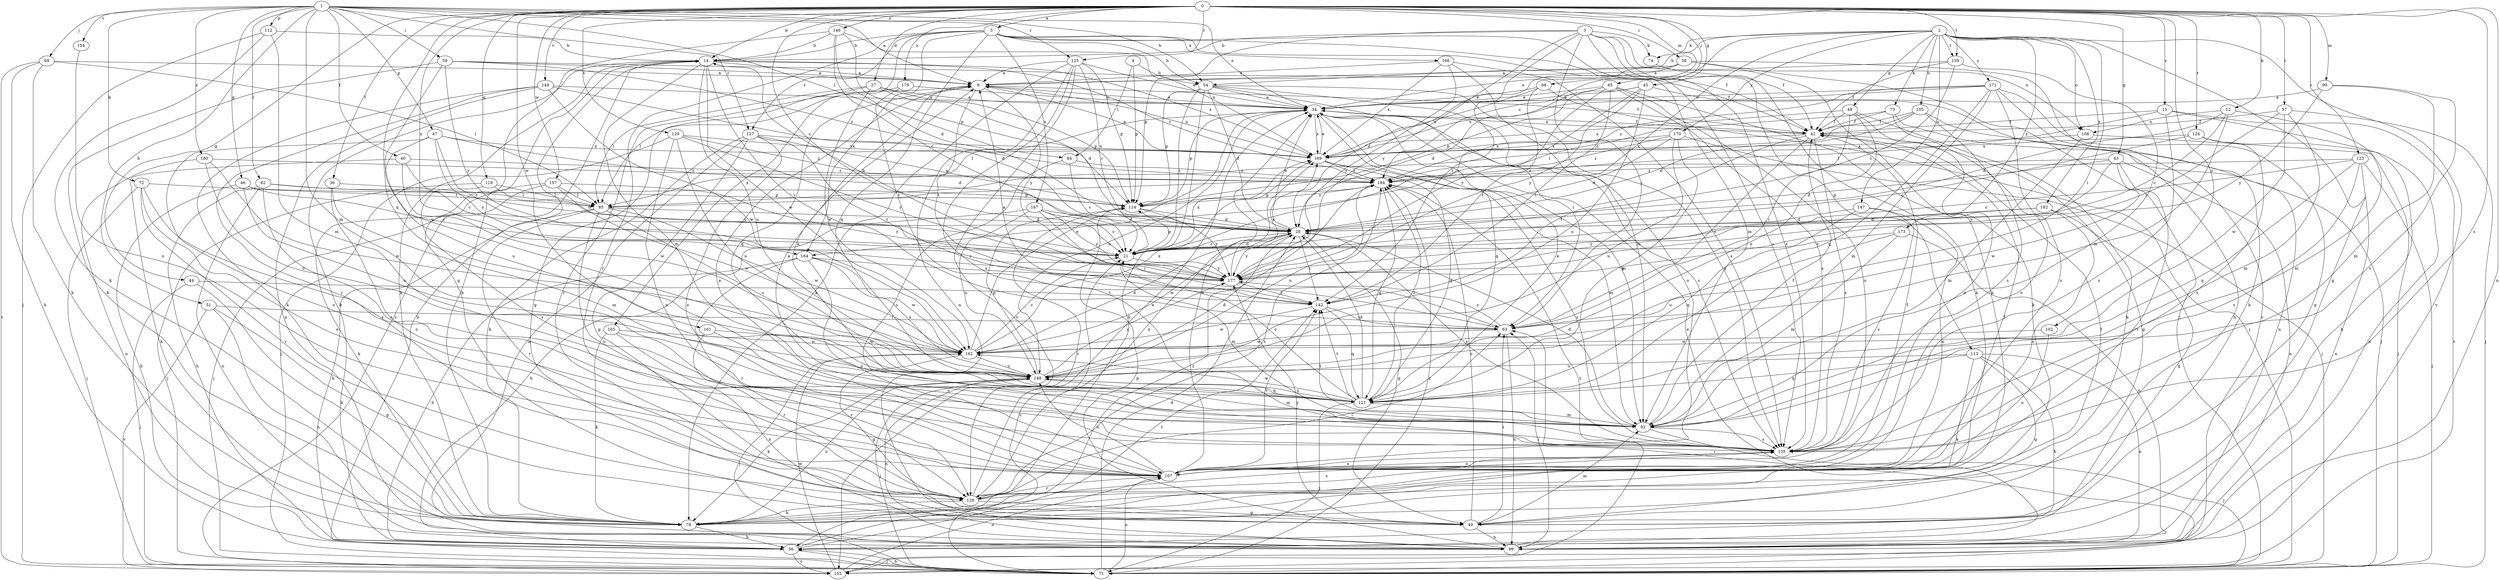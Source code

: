 strict digraph  {
0;
1;
2;
3;
4;
5;
6;
12;
14;
15;
21;
27;
28;
34;
36;
40;
42;
43;
44;
45;
46;
47;
48;
49;
51;
54;
56;
57;
58;
59;
63;
65;
69;
71;
72;
73;
74;
78;
82;
84;
85;
88;
90;
92;
99;
102;
105;
106;
107;
112;
113;
114;
118;
121;
123;
124;
125;
127;
128;
129;
135;
139;
142;
146;
147;
148;
149;
154;
155;
157;
161;
162;
164;
165;
166;
167;
169;
170;
171;
173;
177;
179;
180;
182;
184;
0 -> 5  [label=a];
0 -> 12  [label=b];
0 -> 14  [label=b];
0 -> 15  [label=c];
0 -> 21  [label=c];
0 -> 27  [label=d];
0 -> 36  [label=f];
0 -> 43  [label=g];
0 -> 44  [label=g];
0 -> 45  [label=g];
0 -> 57  [label=i];
0 -> 58  [label=i];
0 -> 65  [label=j];
0 -> 88  [label=m];
0 -> 90  [label=m];
0 -> 99  [label=n];
0 -> 102  [label=o];
0 -> 118  [label=q];
0 -> 121  [label=q];
0 -> 123  [label=r];
0 -> 124  [label=r];
0 -> 125  [label=r];
0 -> 129  [label=s];
0 -> 135  [label=s];
0 -> 139  [label=t];
0 -> 146  [label=u];
0 -> 149  [label=v];
0 -> 157  [label=w];
0 -> 161  [label=w];
0 -> 164  [label=x];
0 -> 179  [label=z];
1 -> 6  [label=a];
1 -> 34  [label=e];
1 -> 40  [label=f];
1 -> 46  [label=g];
1 -> 47  [label=g];
1 -> 51  [label=h];
1 -> 54  [label=h];
1 -> 59  [label=i];
1 -> 69  [label=j];
1 -> 72  [label=k];
1 -> 82  [label=l];
1 -> 84  [label=l];
1 -> 92  [label=m];
1 -> 112  [label=p];
1 -> 125  [label=r];
1 -> 127  [label=r];
1 -> 154  [label=v];
1 -> 180  [label=z];
2 -> 48  [label=g];
2 -> 49  [label=g];
2 -> 54  [label=h];
2 -> 63  [label=i];
2 -> 73  [label=k];
2 -> 74  [label=k];
2 -> 105  [label=o];
2 -> 106  [label=o];
2 -> 139  [label=t];
2 -> 147  [label=u];
2 -> 155  [label=v];
2 -> 164  [label=x];
2 -> 170  [label=y];
2 -> 171  [label=y];
2 -> 173  [label=y];
2 -> 182  [label=z];
2 -> 184  [label=z];
3 -> 14  [label=b];
3 -> 42  [label=f];
3 -> 63  [label=i];
3 -> 74  [label=k];
3 -> 106  [label=o];
3 -> 113  [label=p];
3 -> 114  [label=p];
3 -> 135  [label=s];
3 -> 142  [label=t];
3 -> 177  [label=y];
4 -> 54  [label=h];
4 -> 84  [label=l];
4 -> 114  [label=p];
5 -> 14  [label=b];
5 -> 42  [label=f];
5 -> 54  [label=h];
5 -> 92  [label=m];
5 -> 121  [label=q];
5 -> 127  [label=r];
5 -> 128  [label=r];
5 -> 135  [label=s];
5 -> 164  [label=x];
5 -> 165  [label=x];
5 -> 166  [label=x];
5 -> 167  [label=x];
6 -> 34  [label=e];
6 -> 42  [label=f];
6 -> 85  [label=l];
6 -> 121  [label=q];
6 -> 142  [label=t];
6 -> 169  [label=x];
6 -> 177  [label=y];
12 -> 21  [label=c];
12 -> 28  [label=d];
12 -> 63  [label=i];
12 -> 92  [label=m];
12 -> 106  [label=o];
14 -> 6  [label=a];
14 -> 63  [label=i];
14 -> 78  [label=k];
14 -> 92  [label=m];
14 -> 148  [label=u];
14 -> 155  [label=v];
14 -> 162  [label=w];
14 -> 169  [label=x];
14 -> 184  [label=z];
15 -> 42  [label=f];
15 -> 56  [label=h];
15 -> 85  [label=l];
15 -> 135  [label=s];
15 -> 155  [label=v];
21 -> 28  [label=d];
21 -> 92  [label=m];
21 -> 114  [label=p];
21 -> 169  [label=x];
21 -> 177  [label=y];
27 -> 28  [label=d];
27 -> 34  [label=e];
27 -> 85  [label=l];
27 -> 114  [label=p];
27 -> 128  [label=r];
27 -> 162  [label=w];
28 -> 21  [label=c];
28 -> 34  [label=e];
28 -> 49  [label=g];
28 -> 135  [label=s];
28 -> 142  [label=t];
28 -> 162  [label=w];
28 -> 177  [label=y];
34 -> 42  [label=f];
34 -> 85  [label=l];
34 -> 92  [label=m];
34 -> 114  [label=p];
34 -> 121  [label=q];
34 -> 135  [label=s];
34 -> 148  [label=u];
34 -> 169  [label=x];
36 -> 85  [label=l];
36 -> 92  [label=m];
36 -> 107  [label=o];
40 -> 21  [label=c];
40 -> 78  [label=k];
40 -> 162  [label=w];
40 -> 184  [label=z];
42 -> 34  [label=e];
42 -> 49  [label=g];
42 -> 63  [label=i];
42 -> 135  [label=s];
42 -> 142  [label=t];
42 -> 169  [label=x];
43 -> 28  [label=d];
43 -> 99  [label=n];
43 -> 128  [label=r];
43 -> 162  [label=w];
43 -> 177  [label=y];
43 -> 184  [label=z];
44 -> 71  [label=j];
44 -> 78  [label=k];
44 -> 142  [label=t];
45 -> 21  [label=c];
45 -> 34  [label=e];
45 -> 56  [label=h];
45 -> 114  [label=p];
45 -> 148  [label=u];
45 -> 177  [label=y];
46 -> 21  [label=c];
46 -> 56  [label=h];
46 -> 114  [label=p];
46 -> 148  [label=u];
47 -> 21  [label=c];
47 -> 28  [label=d];
47 -> 107  [label=o];
47 -> 148  [label=u];
47 -> 169  [label=x];
47 -> 177  [label=y];
48 -> 42  [label=f];
48 -> 63  [label=i];
48 -> 78  [label=k];
48 -> 107  [label=o];
48 -> 148  [label=u];
48 -> 169  [label=x];
49 -> 63  [label=i];
49 -> 92  [label=m];
49 -> 99  [label=n];
49 -> 177  [label=y];
49 -> 184  [label=z];
51 -> 49  [label=g];
51 -> 63  [label=i];
51 -> 99  [label=n];
51 -> 155  [label=v];
54 -> 21  [label=c];
54 -> 28  [label=d];
54 -> 34  [label=e];
54 -> 56  [label=h];
54 -> 63  [label=i];
54 -> 107  [label=o];
54 -> 114  [label=p];
54 -> 135  [label=s];
56 -> 14  [label=b];
56 -> 71  [label=j];
56 -> 142  [label=t];
56 -> 155  [label=v];
56 -> 184  [label=z];
57 -> 42  [label=f];
57 -> 71  [label=j];
57 -> 92  [label=m];
57 -> 162  [label=w];
57 -> 177  [label=y];
58 -> 6  [label=a];
58 -> 28  [label=d];
58 -> 34  [label=e];
58 -> 71  [label=j];
58 -> 78  [label=k];
58 -> 155  [label=v];
59 -> 6  [label=a];
59 -> 42  [label=f];
59 -> 78  [label=k];
59 -> 148  [label=u];
59 -> 177  [label=y];
59 -> 184  [label=z];
63 -> 6  [label=a];
63 -> 99  [label=n];
63 -> 162  [label=w];
63 -> 177  [label=y];
65 -> 28  [label=d];
65 -> 34  [label=e];
65 -> 78  [label=k];
65 -> 107  [label=o];
65 -> 135  [label=s];
65 -> 142  [label=t];
65 -> 177  [label=y];
69 -> 6  [label=a];
69 -> 56  [label=h];
69 -> 78  [label=k];
69 -> 85  [label=l];
69 -> 155  [label=v];
71 -> 14  [label=b];
71 -> 21  [label=c];
71 -> 28  [label=d];
71 -> 56  [label=h];
71 -> 63  [label=i];
71 -> 107  [label=o];
71 -> 184  [label=z];
72 -> 71  [label=j];
72 -> 85  [label=l];
72 -> 107  [label=o];
72 -> 128  [label=r];
72 -> 135  [label=s];
73 -> 42  [label=f];
73 -> 71  [label=j];
73 -> 107  [label=o];
73 -> 184  [label=z];
74 -> 78  [label=k];
78 -> 14  [label=b];
78 -> 42  [label=f];
78 -> 56  [label=h];
78 -> 148  [label=u];
82 -> 28  [label=d];
82 -> 56  [label=h];
82 -> 99  [label=n];
82 -> 114  [label=p];
82 -> 135  [label=s];
84 -> 21  [label=c];
84 -> 135  [label=s];
84 -> 184  [label=z];
85 -> 28  [label=d];
85 -> 56  [label=h];
85 -> 107  [label=o];
85 -> 128  [label=r];
85 -> 148  [label=u];
85 -> 162  [label=w];
88 -> 34  [label=e];
88 -> 71  [label=j];
88 -> 142  [label=t];
88 -> 169  [label=x];
90 -> 34  [label=e];
90 -> 92  [label=m];
90 -> 135  [label=s];
90 -> 177  [label=y];
92 -> 6  [label=a];
92 -> 28  [label=d];
92 -> 42  [label=f];
92 -> 71  [label=j];
92 -> 135  [label=s];
92 -> 142  [label=t];
99 -> 34  [label=e];
99 -> 63  [label=i];
99 -> 114  [label=p];
102 -> 107  [label=o];
102 -> 162  [label=w];
105 -> 28  [label=d];
105 -> 42  [label=f];
105 -> 85  [label=l];
105 -> 99  [label=n];
105 -> 135  [label=s];
106 -> 71  [label=j];
106 -> 92  [label=m];
106 -> 169  [label=x];
107 -> 6  [label=a];
107 -> 34  [label=e];
107 -> 42  [label=f];
107 -> 128  [label=r];
107 -> 135  [label=s];
107 -> 142  [label=t];
107 -> 148  [label=u];
112 -> 14  [label=b];
112 -> 71  [label=j];
112 -> 78  [label=k];
112 -> 92  [label=m];
113 -> 49  [label=g];
113 -> 56  [label=h];
113 -> 78  [label=k];
113 -> 99  [label=n];
113 -> 121  [label=q];
113 -> 148  [label=u];
114 -> 28  [label=d];
114 -> 128  [label=r];
114 -> 177  [label=y];
114 -> 184  [label=z];
118 -> 21  [label=c];
118 -> 71  [label=j];
118 -> 85  [label=l];
118 -> 135  [label=s];
121 -> 6  [label=a];
121 -> 21  [label=c];
121 -> 28  [label=d];
121 -> 34  [label=e];
121 -> 71  [label=j];
121 -> 92  [label=m];
121 -> 142  [label=t];
121 -> 148  [label=u];
121 -> 162  [label=w];
121 -> 184  [label=z];
123 -> 21  [label=c];
123 -> 71  [label=j];
123 -> 99  [label=n];
123 -> 121  [label=q];
123 -> 135  [label=s];
123 -> 184  [label=z];
124 -> 21  [label=c];
124 -> 99  [label=n];
124 -> 135  [label=s];
124 -> 169  [label=x];
125 -> 6  [label=a];
125 -> 21  [label=c];
125 -> 34  [label=e];
125 -> 78  [label=k];
125 -> 99  [label=n];
125 -> 114  [label=p];
125 -> 135  [label=s];
125 -> 155  [label=v];
127 -> 49  [label=g];
127 -> 78  [label=k];
127 -> 99  [label=n];
127 -> 107  [label=o];
127 -> 114  [label=p];
127 -> 142  [label=t];
127 -> 169  [label=x];
128 -> 34  [label=e];
128 -> 42  [label=f];
128 -> 49  [label=g];
128 -> 63  [label=i];
128 -> 78  [label=k];
128 -> 135  [label=s];
128 -> 169  [label=x];
128 -> 184  [label=z];
129 -> 71  [label=j];
129 -> 107  [label=o];
129 -> 148  [label=u];
129 -> 169  [label=x];
129 -> 177  [label=y];
129 -> 184  [label=z];
135 -> 107  [label=o];
139 -> 6  [label=a];
139 -> 21  [label=c];
139 -> 42  [label=f];
139 -> 92  [label=m];
142 -> 63  [label=i];
142 -> 121  [label=q];
142 -> 162  [label=w];
146 -> 14  [label=b];
146 -> 21  [label=c];
146 -> 28  [label=d];
146 -> 49  [label=g];
146 -> 114  [label=p];
146 -> 169  [label=x];
147 -> 28  [label=d];
147 -> 107  [label=o];
147 -> 121  [label=q];
147 -> 135  [label=s];
148 -> 28  [label=d];
148 -> 71  [label=j];
148 -> 78  [label=k];
148 -> 92  [label=m];
148 -> 99  [label=n];
148 -> 114  [label=p];
148 -> 121  [label=q];
148 -> 177  [label=y];
149 -> 28  [label=d];
149 -> 34  [label=e];
149 -> 78  [label=k];
149 -> 99  [label=n];
149 -> 128  [label=r];
149 -> 162  [label=w];
154 -> 107  [label=o];
155 -> 107  [label=o];
155 -> 162  [label=w];
155 -> 184  [label=z];
157 -> 71  [label=j];
157 -> 78  [label=k];
157 -> 85  [label=l];
157 -> 162  [label=w];
157 -> 177  [label=y];
161 -> 128  [label=r];
161 -> 135  [label=s];
161 -> 162  [label=w];
162 -> 21  [label=c];
162 -> 28  [label=d];
162 -> 34  [label=e];
162 -> 49  [label=g];
162 -> 71  [label=j];
162 -> 148  [label=u];
162 -> 169  [label=x];
164 -> 56  [label=h];
164 -> 107  [label=o];
164 -> 128  [label=r];
164 -> 148  [label=u];
164 -> 162  [label=w];
164 -> 177  [label=y];
165 -> 78  [label=k];
165 -> 99  [label=n];
165 -> 128  [label=r];
165 -> 162  [label=w];
166 -> 6  [label=a];
166 -> 92  [label=m];
166 -> 135  [label=s];
166 -> 169  [label=x];
166 -> 177  [label=y];
167 -> 21  [label=c];
167 -> 28  [label=d];
167 -> 56  [label=h];
167 -> 63  [label=i];
167 -> 148  [label=u];
167 -> 177  [label=y];
169 -> 6  [label=a];
169 -> 34  [label=e];
169 -> 92  [label=m];
169 -> 121  [label=q];
169 -> 184  [label=z];
170 -> 28  [label=d];
170 -> 71  [label=j];
170 -> 121  [label=q];
170 -> 148  [label=u];
170 -> 169  [label=x];
170 -> 184  [label=z];
171 -> 34  [label=e];
171 -> 49  [label=g];
171 -> 78  [label=k];
171 -> 92  [label=m];
171 -> 107  [label=o];
171 -> 121  [label=q];
171 -> 169  [label=x];
171 -> 184  [label=z];
173 -> 21  [label=c];
173 -> 92  [label=m];
173 -> 99  [label=n];
173 -> 148  [label=u];
177 -> 14  [label=b];
177 -> 142  [label=t];
177 -> 169  [label=x];
179 -> 34  [label=e];
179 -> 49  [label=g];
179 -> 142  [label=t];
180 -> 99  [label=n];
180 -> 148  [label=u];
180 -> 162  [label=w];
180 -> 184  [label=z];
182 -> 28  [label=d];
182 -> 49  [label=g];
182 -> 107  [label=o];
182 -> 177  [label=y];
184 -> 114  [label=p];
184 -> 121  [label=q];
184 -> 135  [label=s];
184 -> 148  [label=u];
}
